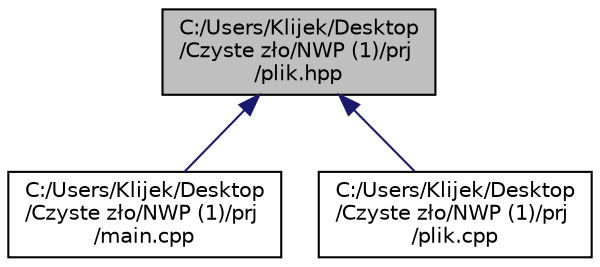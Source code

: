 digraph "C:/Users/Klijek/Desktop/Czyste zło/NWP (1)/prj/plik.hpp"
{
  edge [fontname="Helvetica",fontsize="10",labelfontname="Helvetica",labelfontsize="10"];
  node [fontname="Helvetica",fontsize="10",shape=record];
  Node1 [label="C:/Users/Klijek/Desktop\l/Czyste zło/NWP (1)/prj\l/plik.hpp",height=0.2,width=0.4,color="black", fillcolor="grey75", style="filled" fontcolor="black"];
  Node1 -> Node2 [dir="back",color="midnightblue",fontsize="10",style="solid",fontname="Helvetica"];
  Node2 [label="C:/Users/Klijek/Desktop\l/Czyste zło/NWP (1)/prj\l/main.cpp",height=0.2,width=0.4,color="black", fillcolor="white", style="filled",URL="$main_8cpp.html"];
  Node1 -> Node3 [dir="back",color="midnightblue",fontsize="10",style="solid",fontname="Helvetica"];
  Node3 [label="C:/Users/Klijek/Desktop\l/Czyste zło/NWP (1)/prj\l/plik.cpp",height=0.2,width=0.4,color="black", fillcolor="white", style="filled",URL="$plik_8cpp.html"];
}
